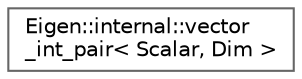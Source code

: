 digraph "类继承关系图"
{
 // LATEX_PDF_SIZE
  bgcolor="transparent";
  edge [fontname=Helvetica,fontsize=10,labelfontname=Helvetica,labelfontsize=10];
  node [fontname=Helvetica,fontsize=10,shape=box,height=0.2,width=0.4];
  rankdir="LR";
  Node0 [id="Node000000",label="Eigen::internal::vector\l_int_pair\< Scalar, Dim \>",height=0.2,width=0.4,color="grey40", fillcolor="white", style="filled",URL="$struct_eigen_1_1internal_1_1vector__int__pair.html",tooltip=" "];
}
